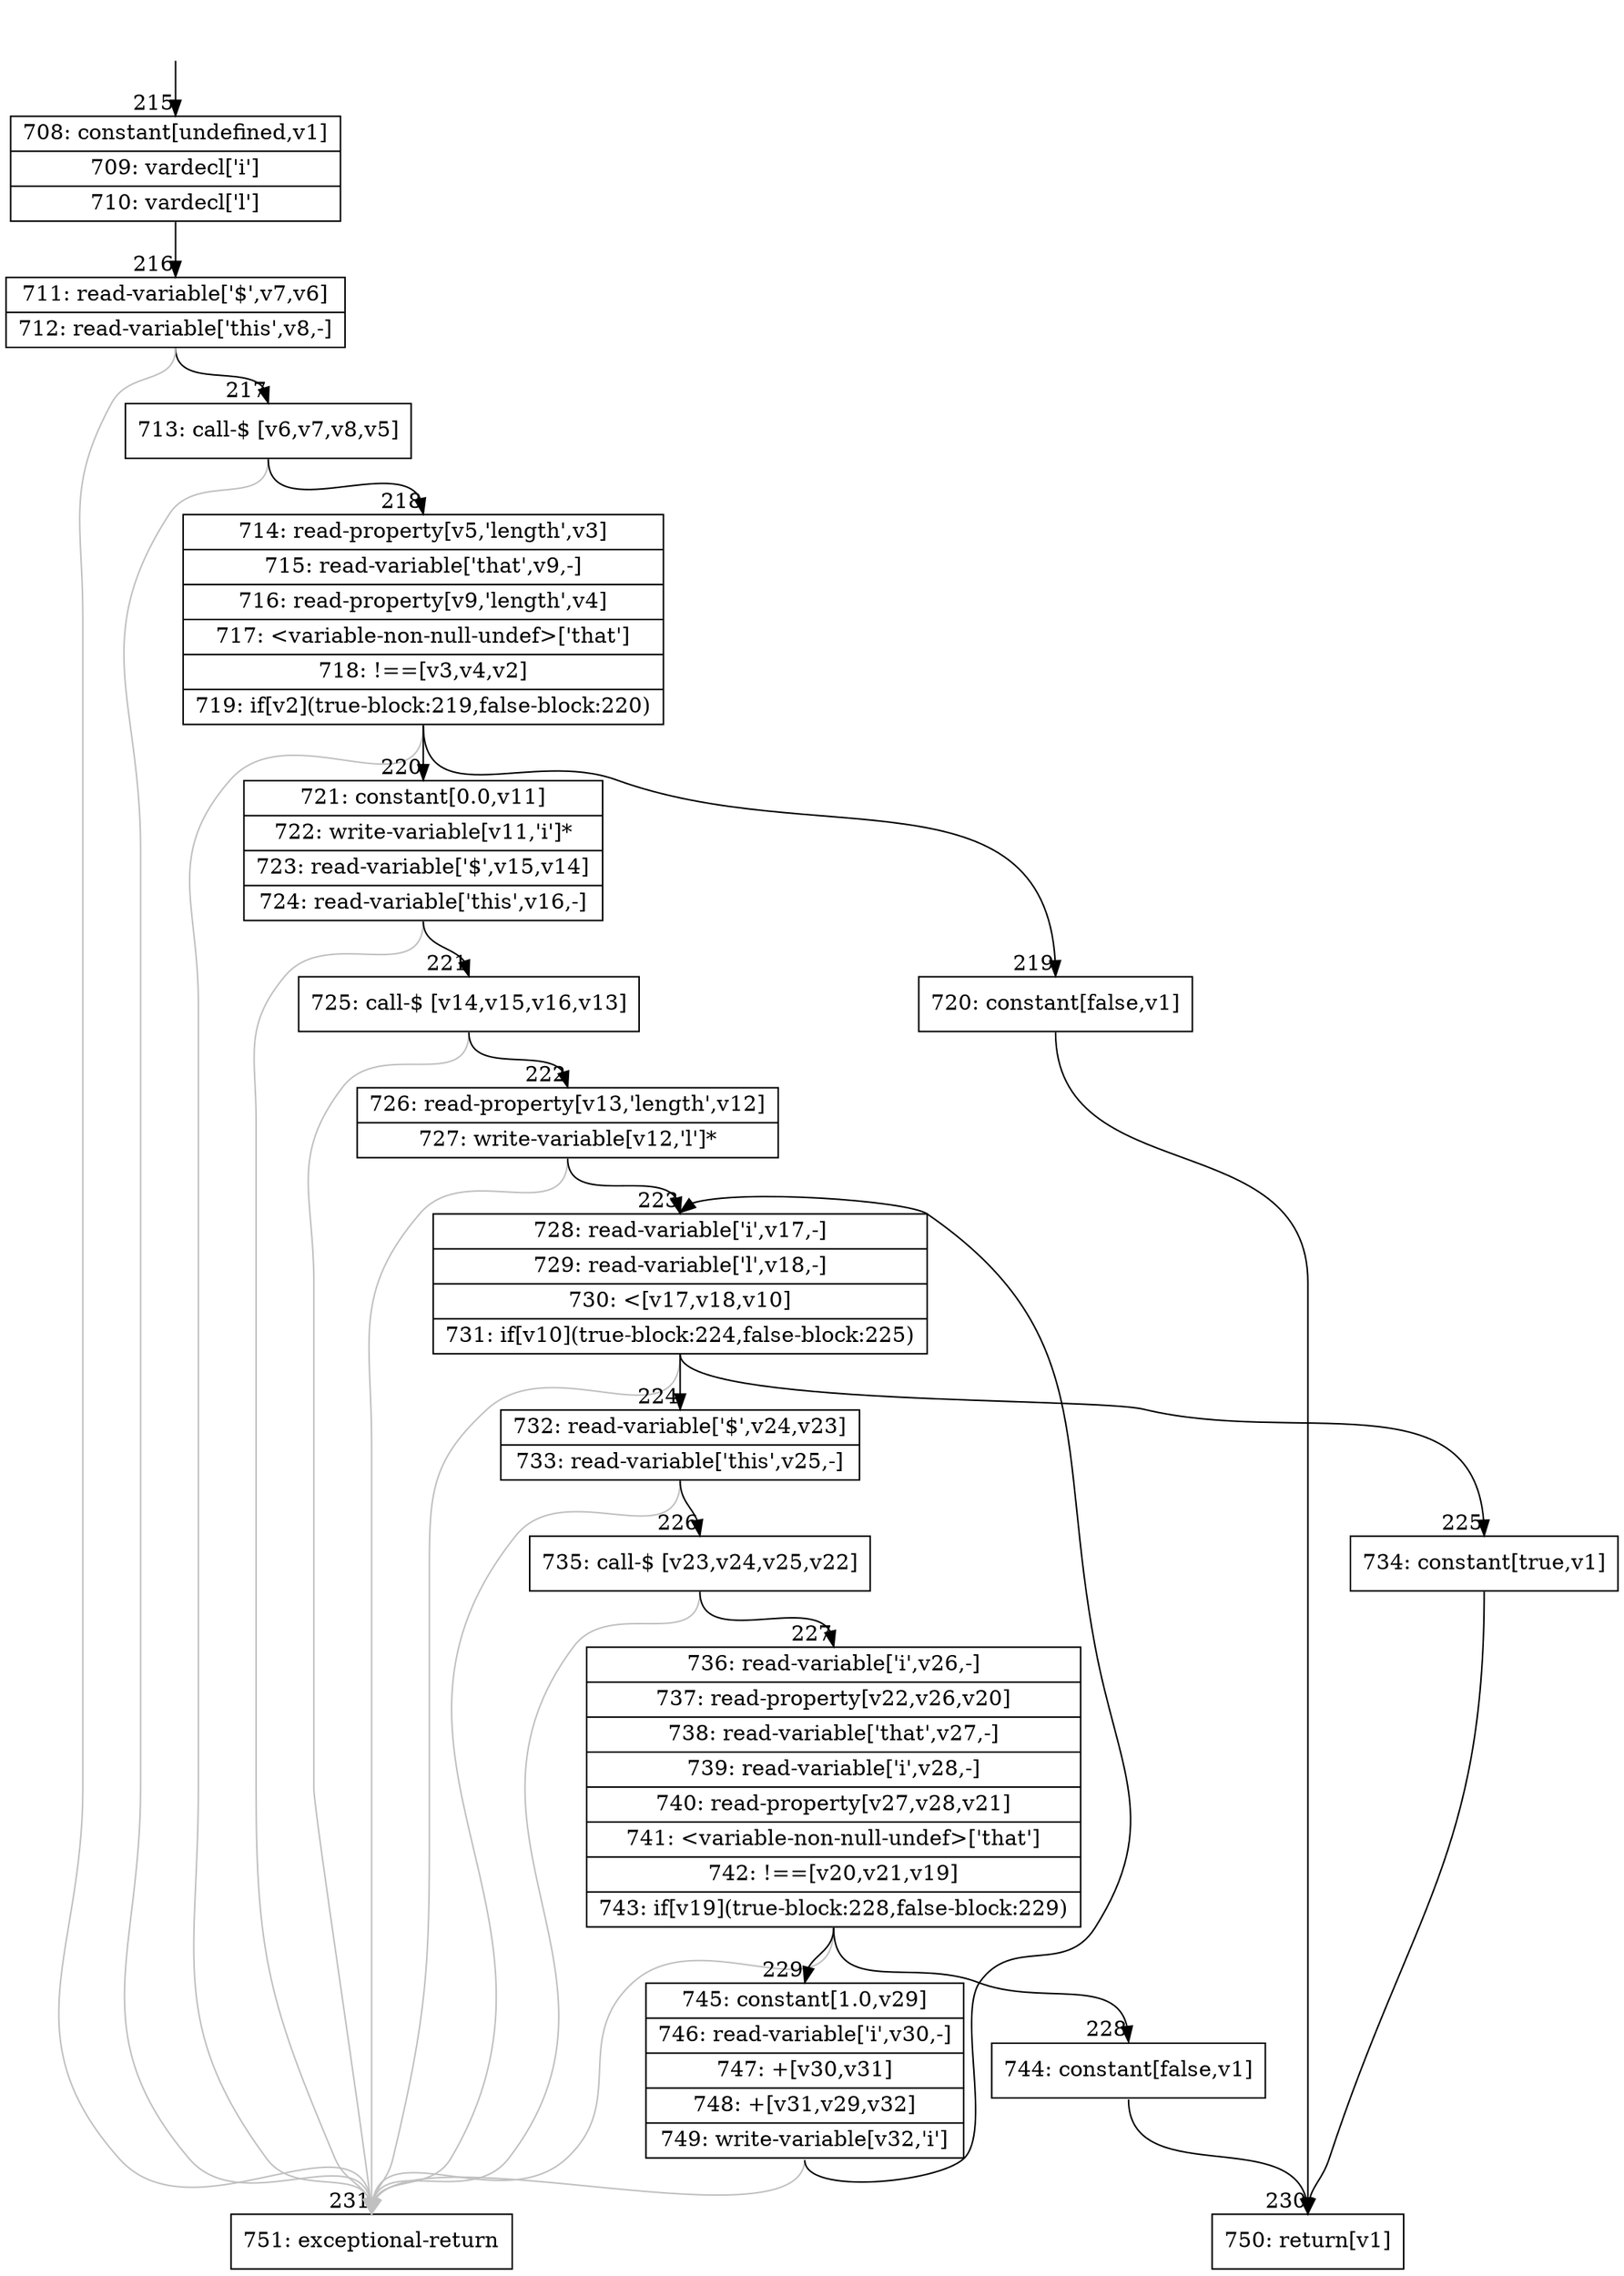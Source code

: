 digraph {
rankdir="TD"
BB_entry21[shape=none,label=""];
BB_entry21 -> BB215 [tailport=s, headport=n, headlabel="    215"]
BB215 [shape=record label="{708: constant[undefined,v1]|709: vardecl['i']|710: vardecl['l']}" ] 
BB215 -> BB216 [tailport=s, headport=n, headlabel="      216"]
BB216 [shape=record label="{711: read-variable['$',v7,v6]|712: read-variable['this',v8,-]}" ] 
BB216 -> BB217 [tailport=s, headport=n, headlabel="      217"]
BB216 -> BB231 [tailport=s, headport=n, color=gray, headlabel="      231"]
BB217 [shape=record label="{713: call-$ [v6,v7,v8,v5]}" ] 
BB217 -> BB218 [tailport=s, headport=n, headlabel="      218"]
BB217 -> BB231 [tailport=s, headport=n, color=gray]
BB218 [shape=record label="{714: read-property[v5,'length',v3]|715: read-variable['that',v9,-]|716: read-property[v9,'length',v4]|717: \<variable-non-null-undef\>['that']|718: !==[v3,v4,v2]|719: if[v2](true-block:219,false-block:220)}" ] 
BB218 -> BB219 [tailport=s, headport=n, headlabel="      219"]
BB218 -> BB220 [tailport=s, headport=n, headlabel="      220"]
BB218 -> BB231 [tailport=s, headport=n, color=gray]
BB219 [shape=record label="{720: constant[false,v1]}" ] 
BB219 -> BB230 [tailport=s, headport=n, headlabel="      230"]
BB220 [shape=record label="{721: constant[0.0,v11]|722: write-variable[v11,'i']*|723: read-variable['$',v15,v14]|724: read-variable['this',v16,-]}" ] 
BB220 -> BB221 [tailport=s, headport=n, headlabel="      221"]
BB220 -> BB231 [tailport=s, headport=n, color=gray]
BB221 [shape=record label="{725: call-$ [v14,v15,v16,v13]}" ] 
BB221 -> BB222 [tailport=s, headport=n, headlabel="      222"]
BB221 -> BB231 [tailport=s, headport=n, color=gray]
BB222 [shape=record label="{726: read-property[v13,'length',v12]|727: write-variable[v12,'l']*}" ] 
BB222 -> BB223 [tailport=s, headport=n, headlabel="      223"]
BB222 -> BB231 [tailport=s, headport=n, color=gray]
BB223 [shape=record label="{728: read-variable['i',v17,-]|729: read-variable['l',v18,-]|730: \<[v17,v18,v10]|731: if[v10](true-block:224,false-block:225)}" ] 
BB223 -> BB224 [tailport=s, headport=n, headlabel="      224"]
BB223 -> BB225 [tailport=s, headport=n, headlabel="      225"]
BB223 -> BB231 [tailport=s, headport=n, color=gray]
BB224 [shape=record label="{732: read-variable['$',v24,v23]|733: read-variable['this',v25,-]}" ] 
BB224 -> BB226 [tailport=s, headport=n, headlabel="      226"]
BB224 -> BB231 [tailport=s, headport=n, color=gray]
BB225 [shape=record label="{734: constant[true,v1]}" ] 
BB225 -> BB230 [tailport=s, headport=n]
BB226 [shape=record label="{735: call-$ [v23,v24,v25,v22]}" ] 
BB226 -> BB227 [tailport=s, headport=n, headlabel="      227"]
BB226 -> BB231 [tailport=s, headport=n, color=gray]
BB227 [shape=record label="{736: read-variable['i',v26,-]|737: read-property[v22,v26,v20]|738: read-variable['that',v27,-]|739: read-variable['i',v28,-]|740: read-property[v27,v28,v21]|741: \<variable-non-null-undef\>['that']|742: !==[v20,v21,v19]|743: if[v19](true-block:228,false-block:229)}" ] 
BB227 -> BB228 [tailport=s, headport=n, headlabel="      228"]
BB227 -> BB229 [tailport=s, headport=n, headlabel="      229"]
BB227 -> BB231 [tailport=s, headport=n, color=gray]
BB228 [shape=record label="{744: constant[false,v1]}" ] 
BB228 -> BB230 [tailport=s, headport=n]
BB229 [shape=record label="{745: constant[1.0,v29]|746: read-variable['i',v30,-]|747: +[v30,v31]|748: +[v31,v29,v32]|749: write-variable[v32,'i']}" ] 
BB229 -> BB223 [tailport=s, headport=n]
BB229 -> BB231 [tailport=s, headport=n, color=gray]
BB230 [shape=record label="{750: return[v1]}" ] 
BB231 [shape=record label="{751: exceptional-return}" ] 
//#$~ 190
}

